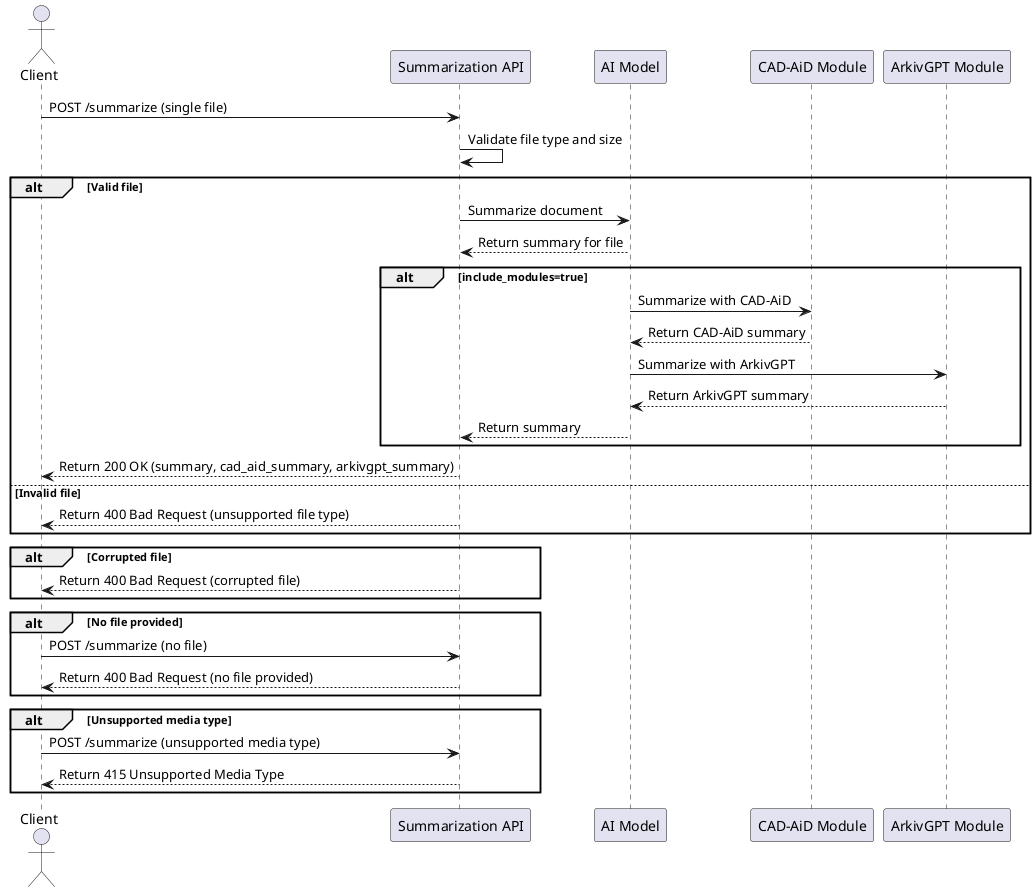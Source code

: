 @startuml summarize-single
actor Client
participant API as "Summarization API"
participant Model as "AI Model"
participant CAD_AiD as "CAD-AiD Module"
participant ArkivGPT as "ArkivGPT Module"

Client -> API: POST /summarize (single file)
API -> API: Validate file type and size

alt Valid file
    API -> Model: Summarize document
    Model --> API: Return summary for file
    alt include_modules=true
        Model -> CAD_AiD: Summarize with CAD-AiD
        CAD_AiD --> Model: Return CAD-AiD summary
        Model -> ArkivGPT: Summarize with ArkivGPT
        ArkivGPT --> Model: Return ArkivGPT summary
        Model --> API: Return summary
    end
    API --> Client: Return 200 OK (summary, cad_aid_summary, arkivgpt_summary)
else Invalid file
    API --> Client: Return 400 Bad Request (unsupported file type)
end

alt Corrupted file
    API --> Client: Return 400 Bad Request (corrupted file)
end

alt No file provided
    Client -> API: POST /summarize (no file)
    API --> Client: Return 400 Bad Request (no file provided)
end

alt Unsupported media type
    Client -> API: POST /summarize (unsupported media type)
    API --> Client: Return 415 Unsupported Media Type
end

@enduml
